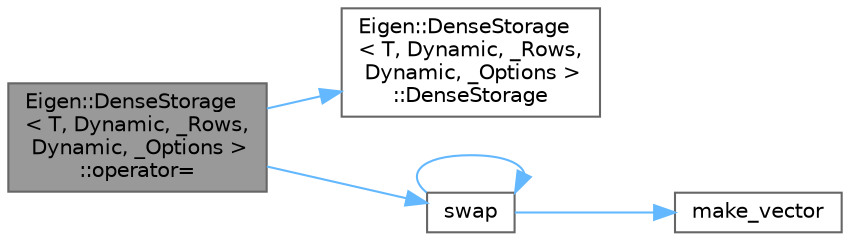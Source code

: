 digraph "Eigen::DenseStorage&lt; T, Dynamic, _Rows, Dynamic, _Options &gt;::operator="
{
 // LATEX_PDF_SIZE
  bgcolor="transparent";
  edge [fontname=Helvetica,fontsize=10,labelfontname=Helvetica,labelfontsize=10];
  node [fontname=Helvetica,fontsize=10,shape=box,height=0.2,width=0.4];
  rankdir="LR";
  Node1 [id="Node000001",label="Eigen::DenseStorage\l\< T, Dynamic, _Rows,\l Dynamic, _Options \>\l::operator=",height=0.2,width=0.4,color="gray40", fillcolor="grey60", style="filled", fontcolor="black",tooltip=" "];
  Node1 -> Node2 [id="edge5_Node000001_Node000002",color="steelblue1",style="solid",tooltip=" "];
  Node2 [id="Node000002",label="Eigen::DenseStorage\l\< T, Dynamic, _Rows,\l Dynamic, _Options \>\l::DenseStorage",height=0.2,width=0.4,color="grey40", fillcolor="white", style="filled",URL="$class_eigen_1_1_dense_storage_3_01_t_00_01_dynamic_00_01___rows_00_01_dynamic_00_01___options_01_4.html#a4267222dc9a5e18201d49e86b67f90b6",tooltip=" "];
  Node1 -> Node3 [id="edge6_Node000001_Node000003",color="steelblue1",style="solid",tooltip=" "];
  Node3 [id="Node000003",label="swap",height=0.2,width=0.4,color="grey40", fillcolor="white", style="filled",URL="$level1__impl_8h.html#a2e2212d2e55ad7479d212e08b2eb0345",tooltip=" "];
  Node3 -> Node4 [id="edge7_Node000003_Node000004",color="steelblue1",style="solid",tooltip=" "];
  Node4 [id="Node000004",label="make_vector",height=0.2,width=0.4,color="grey40", fillcolor="white", style="filled",URL="$level1__impl_8h.html#ae339a3d924ebae3773d8cd03d2a37ffc",tooltip=" "];
  Node3 -> Node3 [id="edge8_Node000003_Node000003",color="steelblue1",style="solid",tooltip=" "];
}
